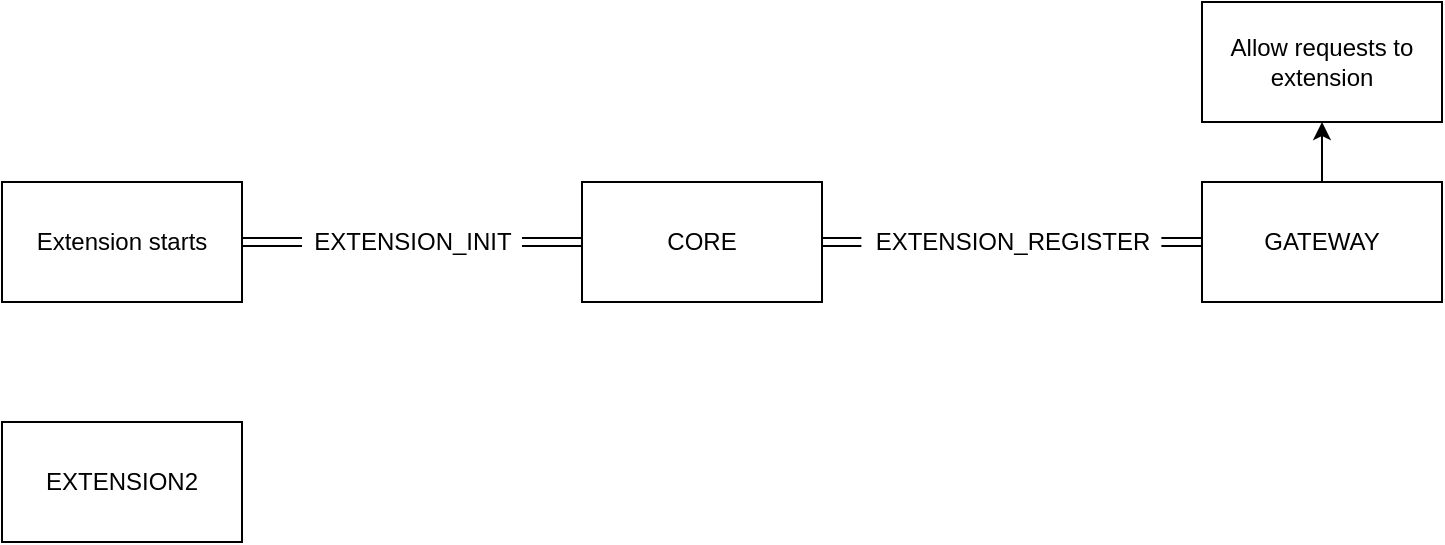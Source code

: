 <mxfile version="18.0.2" type="github">
  <diagram id="ZjD6zPGDM3K0yuI6pRIY" name="Page-1">
    <mxGraphModel dx="1422" dy="766" grid="1" gridSize="10" guides="1" tooltips="1" connect="1" arrows="1" fold="1" page="1" pageScale="1" pageWidth="850" pageHeight="1100" math="0" shadow="0">
      <root>
        <mxCell id="0" />
        <mxCell id="1" parent="0" />
        <mxCell id="hVjxURMk_J6Hv7s7f4tm-5" style="edgeStyle=orthogonalEdgeStyle;rounded=0;orthogonalLoop=1;jettySize=auto;html=1;exitX=1;exitY=0.5;exitDx=0;exitDy=0;entryX=0;entryY=0.5;entryDx=0;entryDy=0;startArrow=none;shape=link;" parent="1" source="hVjxURMk_J6Hv7s7f4tm-7" target="hVjxURMk_J6Hv7s7f4tm-1" edge="1">
          <mxGeometry relative="1" as="geometry" />
        </mxCell>
        <mxCell id="qTV8B-hhNIPuYcm8jZ4h-2" value="Extension starts" style="rounded=0;whiteSpace=wrap;html=1;" parent="1" vertex="1">
          <mxGeometry x="100" y="300" width="120" height="60" as="geometry" />
        </mxCell>
        <mxCell id="hVjxURMk_J6Hv7s7f4tm-9" style="edgeStyle=orthogonalEdgeStyle;rounded=0;orthogonalLoop=1;jettySize=auto;html=1;shape=link;startArrow=none;" parent="1" source="hVjxURMk_J6Hv7s7f4tm-10" target="hVjxURMk_J6Hv7s7f4tm-3" edge="1">
          <mxGeometry relative="1" as="geometry" />
        </mxCell>
        <mxCell id="hVjxURMk_J6Hv7s7f4tm-1" value="CORE" style="whiteSpace=wrap;html=1;" parent="1" vertex="1">
          <mxGeometry x="390" y="300" width="120" height="60" as="geometry" />
        </mxCell>
        <mxCell id="hVjxURMk_J6Hv7s7f4tm-2" value="EXTENSION2" style="rounded=0;whiteSpace=wrap;html=1;" parent="1" vertex="1">
          <mxGeometry x="100" y="420" width="120" height="60" as="geometry" />
        </mxCell>
        <mxCell id="hVjxURMk_J6Hv7s7f4tm-12" style="edgeStyle=orthogonalEdgeStyle;rounded=0;orthogonalLoop=1;jettySize=auto;html=1;exitX=0.5;exitY=0;exitDx=0;exitDy=0;" parent="1" source="hVjxURMk_J6Hv7s7f4tm-3" target="hVjxURMk_J6Hv7s7f4tm-13" edge="1">
          <mxGeometry relative="1" as="geometry">
            <mxPoint x="739.69" y="250" as="targetPoint" />
          </mxGeometry>
        </mxCell>
        <mxCell id="hVjxURMk_J6Hv7s7f4tm-3" value="GATEWAY" style="whiteSpace=wrap;html=1;" parent="1" vertex="1">
          <mxGeometry x="700" y="300" width="120" height="60" as="geometry" />
        </mxCell>
        <mxCell id="hVjxURMk_J6Hv7s7f4tm-7" value="EXTENSION_INIT" style="text;html=1;align=center;verticalAlign=middle;resizable=0;points=[];autosize=1;strokeColor=none;fillColor=none;" parent="1" vertex="1">
          <mxGeometry x="250" y="320" width="110" height="20" as="geometry" />
        </mxCell>
        <mxCell id="hVjxURMk_J6Hv7s7f4tm-8" value="" style="edgeStyle=orthogonalEdgeStyle;rounded=0;orthogonalLoop=1;jettySize=auto;html=1;exitX=1;exitY=0.5;exitDx=0;exitDy=0;entryX=0;entryY=0.5;entryDx=0;entryDy=0;endArrow=none;shape=link;" parent="1" source="qTV8B-hhNIPuYcm8jZ4h-2" target="hVjxURMk_J6Hv7s7f4tm-7" edge="1">
          <mxGeometry relative="1" as="geometry">
            <mxPoint x="220.0" y="330.0" as="sourcePoint" />
            <mxPoint x="330" y="330.0" as="targetPoint" />
          </mxGeometry>
        </mxCell>
        <mxCell id="hVjxURMk_J6Hv7s7f4tm-10" value="EXTENSION_REGISTER" style="text;html=1;align=center;verticalAlign=middle;resizable=0;points=[];autosize=1;strokeColor=none;fillColor=none;" parent="1" vertex="1">
          <mxGeometry x="529.69" y="320" width="150" height="20" as="geometry" />
        </mxCell>
        <mxCell id="hVjxURMk_J6Hv7s7f4tm-11" value="" style="edgeStyle=orthogonalEdgeStyle;rounded=0;orthogonalLoop=1;jettySize=auto;html=1;shape=link;endArrow=none;" parent="1" source="hVjxURMk_J6Hv7s7f4tm-1" target="hVjxURMk_J6Hv7s7f4tm-10" edge="1">
          <mxGeometry relative="1" as="geometry">
            <mxPoint x="510" y="330" as="sourcePoint" />
            <mxPoint x="600" y="330" as="targetPoint" />
          </mxGeometry>
        </mxCell>
        <mxCell id="hVjxURMk_J6Hv7s7f4tm-13" value="Allow requests to extension" style="rounded=0;whiteSpace=wrap;html=1;" parent="1" vertex="1">
          <mxGeometry x="700.0" y="210" width="120" height="60" as="geometry" />
        </mxCell>
      </root>
    </mxGraphModel>
  </diagram>
</mxfile>
